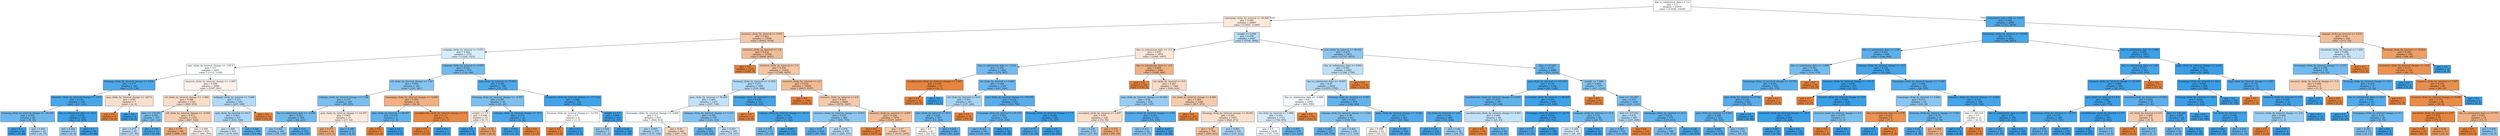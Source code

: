 digraph Tree {
node [shape=box, style="filled", color="black"] ;
0 [label="due_vs_submission_date <= 1.0\ngini = 0.5\nsamples = 27876\nvalue = [13938, 13938]", fillcolor="#e5813900"] ;
1 [label="homepage_clicks_by_interval <= 20.996\ngini = 0.495\nsamples = 24887\nvalue = [13627, 11260]", fillcolor="#e581392c"] ;
0 -> 1 [labeldistance=2.5, labelangle=45, headlabel="True"] ;
2 [label="resource_clicks_by_interval <= 0.001\ngini = 0.461\nsamples = 15500\nvalue = [9922, 5578]", fillcolor="#e5813970"] ;
1 -> 2 ;
3 [label="subpage_clicks_by_interval <= 5.972\ngini = 0.494\nsamples = 2751\nvalue = [1228, 1523]", fillcolor="#399de531"] ;
2 -> 3 ;
4 [label="quiz_clicks_by_interval_change <= -135.5\ngini = 0.5\nsamples = 2241\nvalue = [1112, 1129]", fillcolor="#399de504"] ;
3 -> 4 ;
5 [label="forumng_clicks_by_interval_change <= 6.616\ngini = 0.177\nsamples = 153\nvalue = [15, 138]", fillcolor="#399de5e3"] ;
4 -> 5 ;
6 [label="resource_clicks_by_interval_change <= -13.5\ngini = 0.139\nsamples = 146\nvalue = [11, 135]", fillcolor="#399de5ea"] ;
5 -> 6 ;
7 [label="forumng_clicks_by_interval_change <= -24.365\ngini = 0.325\nsamples = 44\nvalue = [9, 35]", fillcolor="#399de5bd"] ;
6 -> 7 ;
8 [label="gini = 0.0\nsamples = 20\nvalue = [0, 20]", fillcolor="#399de5ff"] ;
7 -> 8 ;
9 [label="gini = 0.469\nsamples = 24\nvalue = [9, 15]", fillcolor="#399de566"] ;
7 -> 9 ;
10 [label="due_vs_submission_date <= -14.0\ngini = 0.038\nsamples = 102\nvalue = [2, 100]", fillcolor="#399de5fa"] ;
6 -> 10 ;
11 [label="gini = 0.444\nsamples = 6\nvalue = [2, 4]", fillcolor="#399de57f"] ;
10 -> 11 ;
12 [label="gini = 0.0\nsamples = 96\nvalue = [0, 96]", fillcolor="#399de5ff"] ;
10 -> 12 ;
13 [label="quiz_clicks_by_interval_change <= -227.0\ngini = 0.49\nsamples = 7\nvalue = [4, 3]", fillcolor="#e5813940"] ;
5 -> 13 ;
14 [label="gini = 0.0\nsamples = 4\nvalue = [4, 0]", fillcolor="#e58139ff"] ;
13 -> 14 ;
15 [label="gini = 0.0\nsamples = 3\nvalue = [0, 3]", fillcolor="#399de5ff"] ;
13 -> 15 ;
16 [label="resource_clicks_by_interval_change <= -1.003\ngini = 0.499\nsamples = 2088\nvalue = [1097, 991]", fillcolor="#e5813919"] ;
4 -> 16 ;
17 [label="url_clicks_by_interval_change <= -1.992\ngini = 0.488\nsamples = 1543\nvalue = [890, 653]", fillcolor="#e5813944"] ;
16 -> 17 ;
18 [label="date <= 143.951\ngini = 0.382\nsamples = 167\nvalue = [43, 124]", fillcolor="#399de5a7"] ;
17 -> 18 ;
19 [label="gini = 0.479\nsamples = 93\nvalue = [37, 56]", fillcolor="#399de557"] ;
18 -> 19 ;
20 [label="gini = 0.149\nsamples = 74\nvalue = [6, 68]", fillcolor="#399de5e9"] ;
18 -> 20 ;
21 [label="url_clicks_by_interval_change <= -0.004\ngini = 0.473\nsamples = 1376\nvalue = [847, 529]", fillcolor="#e5813960"] ;
17 -> 21 ;
22 [label="gini = 0.375\nsamples = 541\nvalue = [406, 135]", fillcolor="#e58139aa"] ;
21 -> 22 ;
23 [label="gini = 0.498\nsamples = 835\nvalue = [441, 394]", fillcolor="#e581391b"] ;
21 -> 23 ;
24 [label="subpage_clicks_by_interval <= 5.068\ngini = 0.471\nsamples = 545\nvalue = [207, 338]", fillcolor="#399de563"] ;
16 -> 24 ;
25 [label="quiz_clicks_by_interval <= 65.5\ngini = 0.463\nsamples = 531\nvalue = [193, 338]", fillcolor="#399de56d"] ;
24 -> 25 ;
26 [label="gini = 0.488\nsamples = 423\nvalue = [179, 244]", fillcolor="#399de544"] ;
25 -> 26 ;
27 [label="gini = 0.226\nsamples = 108\nvalue = [14, 94]", fillcolor="#399de5d9"] ;
25 -> 27 ;
28 [label="gini = 0.0\nsamples = 14\nvalue = [14, 0]", fillcolor="#e58139ff"] ;
24 -> 28 ;
29 [label="subpage_clicks_by_interval <= 9.955\ngini = 0.351\nsamples = 510\nvalue = [116, 394]", fillcolor="#399de5b4"] ;
3 -> 29 ;
30 [label="url_clicks_by_interval_change <= 1.04\ngini = 0.402\nsamples = 362\nvalue = [101, 261]", fillcolor="#399de59c"] ;
29 -> 30 ;
31 [label="subpage_clicks_by_interval_change <= 7.188\ngini = 0.375\nsamples = 340\nvalue = [85, 255]", fillcolor="#399de5aa"] ;
30 -> 31 ;
32 [label="due_vs_submission_date <= -2.058\ngini = 0.343\nsamples = 309\nvalue = [68, 241]", fillcolor="#399de5b7"] ;
31 -> 32 ;
33 [label="gini = 0.421\nsamples = 166\nvalue = [50, 116]", fillcolor="#399de591"] ;
32 -> 33 ;
34 [label="gini = 0.22\nsamples = 143\nvalue = [18, 125]", fillcolor="#399de5da"] ;
32 -> 34 ;
35 [label="quiz_clicks_by_interval_change <= 64.597\ngini = 0.495\nsamples = 31\nvalue = [17, 14]", fillcolor="#e581392d"] ;
31 -> 35 ;
36 [label="gini = 0.375\nsamples = 20\nvalue = [15, 5]", fillcolor="#e58139aa"] ;
35 -> 36 ;
37 [label="gini = 0.298\nsamples = 11\nvalue = [2, 9]", fillcolor="#399de5c6"] ;
35 -> 37 ;
38 [label="homepage_clicks_by_interval_change <= -4.646\ngini = 0.397\nsamples = 22\nvalue = [16, 6]", fillcolor="#e581399f"] ;
30 -> 38 ;
39 [label="quiz_clicks_by_interval <= 60.697\ngini = 0.278\nsamples = 6\nvalue = [1, 5]", fillcolor="#399de5cc"] ;
38 -> 39 ;
40 [label="gini = 0.0\nsamples = 1\nvalue = [1, 0]", fillcolor="#e58139ff"] ;
39 -> 40 ;
41 [label="gini = 0.0\nsamples = 5\nvalue = [0, 5]", fillcolor="#399de5ff"] ;
39 -> 41 ;
42 [label="oucollaborate_clicks_by_interval_change <= 0.5\ngini = 0.117\nsamples = 16\nvalue = [15, 1]", fillcolor="#e58139ee"] ;
38 -> 42 ;
43 [label="gini = 0.0\nsamples = 15\nvalue = [15, 0]", fillcolor="#e58139ff"] ;
42 -> 43 ;
44 [label="gini = 0.0\nsamples = 1\nvalue = [0, 1]", fillcolor="#399de5ff"] ;
42 -> 44 ;
45 [label="quiz_clicks_by_interval <= 75.831\ngini = 0.182\nsamples = 148\nvalue = [15, 133]", fillcolor="#399de5e2"] ;
29 -> 45 ;
46 [label="forumng_clicks_by_interval_change <= -4.557\ngini = 0.381\nsamples = 39\nvalue = [10, 29]", fillcolor="#399de5a7"] ;
45 -> 46 ;
47 [label="weight <= 7.5\ngini = 0.498\nsamples = 15\nvalue = [8, 7]", fillcolor="#e5813920"] ;
46 -> 47 ;
48 [label="gini = 0.0\nsamples = 5\nvalue = [0, 5]", fillcolor="#399de5ff"] ;
47 -> 48 ;
49 [label="gini = 0.32\nsamples = 10\nvalue = [8, 2]", fillcolor="#e58139bf"] ;
47 -> 49 ;
50 [label="subpage_clicks_by_interval_change <= 16.5\ngini = 0.153\nsamples = 24\nvalue = [2, 22]", fillcolor="#399de5e8"] ;
46 -> 50 ;
51 [label="gini = 0.083\nsamples = 23\nvalue = [1, 22]", fillcolor="#399de5f3"] ;
50 -> 51 ;
52 [label="gini = 0.0\nsamples = 1\nvalue = [1, 0]", fillcolor="#e58139ff"] ;
50 -> 52 ;
53 [label="oucontent_clicks_by_interval_change <= -117.232\ngini = 0.088\nsamples = 109\nvalue = [5, 104]", fillcolor="#399de5f3"] ;
45 -> 53 ;
54 [label="forumng_clicks_by_interval_change <= -12.781\ngini = 0.5\nsamples = 6\nvalue = [3, 3]", fillcolor="#e5813900"] ;
53 -> 54 ;
55 [label="gini = 0.0\nsamples = 3\nvalue = [3, 0]", fillcolor="#e58139ff"] ;
54 -> 55 ;
56 [label="gini = 0.0\nsamples = 3\nvalue = [0, 3]", fillcolor="#399de5ff"] ;
54 -> 56 ;
57 [label="weight <= 4.5\ngini = 0.038\nsamples = 103\nvalue = [2, 101]", fillcolor="#399de5fa"] ;
53 -> 57 ;
58 [label="gini = 0.444\nsamples = 3\nvalue = [1, 2]", fillcolor="#399de57f"] ;
57 -> 58 ;
59 [label="gini = 0.02\nsamples = 100\nvalue = [1, 99]", fillcolor="#399de5fc"] ;
57 -> 59 ;
60 [label="resource_clicks_by_interval <= 1.0\ngini = 0.434\nsamples = 12749\nvalue = [8694, 4055]", fillcolor="#e5813988"] ;
2 -> 60 ;
61 [label="gini = 0.0\nsamples = 1345\nvalue = [1345, 0]", fillcolor="#e58139ff"] ;
60 -> 61 ;
62 [label="resource_clicks_by_interval <= 1.0\ngini = 0.458\nsamples = 11404\nvalue = [7349, 4055]", fillcolor="#e5813972"] ;
60 -> 62 ;
63 [label="forumng_clicks_by_interval <= 11.932\ngini = 0.472\nsamples = 1404\nvalue = [536, 868]", fillcolor="#399de562"] ;
62 -> 63 ;
64 [label="quiz_clicks_by_interval <= 56.905\ngini = 0.485\nsamples = 1273\nvalue = [527, 746]", fillcolor="#399de54b"] ;
63 -> 64 ;
65 [label="homepage_clicks_by_interval_change <= -3.894\ngini = 0.5\nsamples = 818\nvalue = [404, 414]", fillcolor="#399de506"] ;
64 -> 65 ;
66 [label="gini = 0.465\nsamples = 373\nvalue = [137, 236]", fillcolor="#399de56b"] ;
65 -> 66 ;
67 [label="gini = 0.48\nsamples = 445\nvalue = [267, 178]", fillcolor="#e5813955"] ;
65 -> 67 ;
68 [label="subpage_clicks_by_interval_change <= 3.123\ngini = 0.395\nsamples = 455\nvalue = [123, 332]", fillcolor="#399de5a1"] ;
64 -> 68 ;
69 [label="gini = 0.294\nsamples = 274\nvalue = [49, 225]", fillcolor="#399de5c7"] ;
68 -> 69 ;
70 [label="gini = 0.483\nsamples = 181\nvalue = [74, 107]", fillcolor="#399de54f"] ;
68 -> 70 ;
71 [label="homepage_clicks_by_interval <= 2.5\ngini = 0.128\nsamples = 131\nvalue = [9, 122]", fillcolor="#399de5ec"] ;
63 -> 71 ;
72 [label="gini = 0.0\nsamples = 2\nvalue = [2, 0]", fillcolor="#e58139ff"] ;
71 -> 72 ;
73 [label="subpage_clicks_by_interval_change <= -25.19\ngini = 0.103\nsamples = 129\nvalue = [7, 122]", fillcolor="#399de5f0"] ;
71 -> 73 ;
74 [label="gini = 0.355\nsamples = 13\nvalue = [3, 10]", fillcolor="#399de5b3"] ;
73 -> 74 ;
75 [label="gini = 0.067\nsamples = 116\nvalue = [4, 112]", fillcolor="#399de5f6"] ;
73 -> 75 ;
76 [label="resource_clicks_by_interval <= 2.0\ngini = 0.434\nsamples = 10000\nvalue = [6813, 3187]", fillcolor="#e5813988"] ;
62 -> 76 ;
77 [label="gini = 0.0\nsamples = 1334\nvalue = [1334, 0]", fillcolor="#e58139ff"] ;
76 -> 77 ;
78 [label="resource_clicks_by_interval <= 2.0\ngini = 0.465\nsamples = 8666\nvalue = [5479, 3187]", fillcolor="#e581396b"] ;
76 -> 78 ;
79 [label="resource_clicks_by_interval_change <= -0.943\ngini = 0.415\nsamples = 992\nvalue = [292, 700]", fillcolor="#399de595"] ;
78 -> 79 ;
80 [label="gini = 0.27\nsamples = 416\nvalue = [67, 349]", fillcolor="#399de5ce"] ;
79 -> 80 ;
81 [label="gini = 0.476\nsamples = 576\nvalue = [225, 351]", fillcolor="#399de55c"] ;
79 -> 81 ;
82 [label="resource_clicks_by_interval <= 2.999\ngini = 0.438\nsamples = 7674\nvalue = [5187, 2487]", fillcolor="#e5813985"] ;
78 -> 82 ;
83 [label="gini = 0.0\nsamples = 1077\nvalue = [1077, 0]", fillcolor="#e58139ff"] ;
82 -> 83 ;
84 [label="gini = 0.47\nsamples = 6597\nvalue = [4110, 2487]", fillcolor="#e5813965"] ;
82 -> 84 ;
85 [label="weight <= 6.999\ngini = 0.478\nsamples = 9387\nvalue = [3705, 5682]", fillcolor="#399de559"] ;
1 -> 85 ;
86 [label="due_vs_submission_date <= -3.0\ngini = 0.495\nsamples = 3575\nvalue = [1968, 1607]", fillcolor="#e581392f"] ;
85 -> 86 ;
87 [label="due_vs_submission_date <= -3.141\ngini = 0.352\nsamples = 1226\nvalue = [279, 947]", fillcolor="#399de5b4"] ;
86 -> 87 ;
88 [label="oucollaborate_clicks_by_interval_change <= 3.887\ngini = 0.059\nsamples = 33\nvalue = [32, 1]", fillcolor="#e58139f7"] ;
87 -> 88 ;
89 [label="gini = 0.0\nsamples = 32\nvalue = [32, 0]", fillcolor="#e58139ff"] ;
88 -> 89 ;
90 [label="gini = 0.0\nsamples = 1\nvalue = [0, 1]", fillcolor="#399de5ff"] ;
88 -> 90 ;
91 [label="url_clicks_by_interval <= 0.994\ngini = 0.328\nsamples = 1193\nvalue = [247, 946]", fillcolor="#399de5bc"] ;
87 -> 91 ;
92 [label="url_clicks_by_interval <= 0.01\ngini = 0.461\nsamples = 381\nvalue = [137, 244]", fillcolor="#399de570"] ;
91 -> 92 ;
93 [label="quiz_clicks_by_interval <= 55.5\ngini = 0.326\nsamples = 307\nvalue = [63, 244]", fillcolor="#399de5bd"] ;
92 -> 93 ;
94 [label="gini = 0.5\nsamples = 43\nvalue = [22, 21]", fillcolor="#e581390c"] ;
93 -> 94 ;
95 [label="gini = 0.262\nsamples = 264\nvalue = [41, 223]", fillcolor="#399de5d0"] ;
93 -> 95 ;
96 [label="gini = 0.0\nsamples = 74\nvalue = [74, 0]", fillcolor="#e58139ff"] ;
92 -> 96 ;
97 [label="quiz_clicks_by_interval_change <= 179.972\ngini = 0.234\nsamples = 812\nvalue = [110, 702]", fillcolor="#399de5d7"] ;
91 -> 97 ;
98 [label="homepage_clicks_by_interval <= 65.535\ngini = 0.293\nsamples = 590\nvalue = [105, 485]", fillcolor="#399de5c8"] ;
97 -> 98 ;
99 [label="gini = 0.313\nsamples = 541\nvalue = [105, 436]", fillcolor="#399de5c2"] ;
98 -> 99 ;
100 [label="gini = 0.0\nsamples = 49\nvalue = [0, 49]", fillcolor="#399de5ff"] ;
98 -> 100 ;
101 [label="forumng_clicks_by_interval_change <= 7.5\ngini = 0.044\nsamples = 222\nvalue = [5, 217]", fillcolor="#399de5f9"] ;
97 -> 101 ;
102 [label="gini = 0.15\nsamples = 61\nvalue = [5, 56]", fillcolor="#399de5e8"] ;
101 -> 102 ;
103 [label="gini = 0.0\nsamples = 161\nvalue = [0, 161]", fillcolor="#399de5ff"] ;
101 -> 103 ;
104 [label="due_vs_submission_date <= -2.0\ngini = 0.404\nsamples = 2349\nvalue = [1689, 660]", fillcolor="#e581399b"] ;
86 -> 104 ;
105 [label="gini = 0.0\nsamples = 781\nvalue = [781, 0]", fillcolor="#e58139ff"] ;
104 -> 105 ;
106 [label="url_clicks_by_interval <= 0.0\ngini = 0.487\nsamples = 1568\nvalue = [908, 660]", fillcolor="#e5813946"] ;
104 -> 106 ;
107 [label="quiz_clicks_by_interval_change <= 93.468\ngini = 0.44\nsamples = 278\nvalue = [91, 187]", fillcolor="#399de583"] ;
106 -> 107 ;
108 [label="oucontent_clicks_by_interval <= 3.407\ngini = 0.49\nsamples = 126\nvalue = [72, 54]", fillcolor="#e5813940"] ;
107 -> 108 ;
109 [label="gini = 0.436\nsamples = 53\nvalue = [17, 36]", fillcolor="#399de587"] ;
108 -> 109 ;
110 [label="gini = 0.372\nsamples = 73\nvalue = [55, 18]", fillcolor="#e58139ac"] ;
108 -> 110 ;
111 [label="resource_clicks_by_interval_change <= 5.99\ngini = 0.219\nsamples = 152\nvalue = [19, 133]", fillcolor="#399de5db"] ;
107 -> 111 ;
112 [label="gini = 0.411\nsamples = 52\nvalue = [15, 37]", fillcolor="#399de598"] ;
111 -> 112 ;
113 [label="gini = 0.077\nsamples = 100\nvalue = [4, 96]", fillcolor="#399de5f4"] ;
111 -> 113 ;
114 [label="url_clicks_by_interval_change <= 0.999\ngini = 0.464\nsamples = 1290\nvalue = [817, 473]", fillcolor="#e581396b"] ;
106 -> 114 ;
115 [label="gini = 0.0\nsamples = 193\nvalue = [193, 0]", fillcolor="#e58139ff"] ;
114 -> 115 ;
116 [label="forumng_clicks_by_interval_change <= 26.952\ngini = 0.491\nsamples = 1097\nvalue = [624, 473]", fillcolor="#e581393e"] ;
114 -> 116 ;
117 [label="gini = 0.45\nsamples = 764\nvalue = [503, 261]", fillcolor="#e581397b"] ;
116 -> 117 ;
118 [label="gini = 0.463\nsamples = 333\nvalue = [121, 212]", fillcolor="#399de56d"] ;
116 -> 118 ;
119 [label="quiz_clicks_by_interval <= 90.942\ngini = 0.419\nsamples = 5812\nvalue = [1737, 4075]", fillcolor="#399de592"] ;
85 -> 119 ;
120 [label="due_vs_submission_date <= 0.002\ngini = 0.481\nsamples = 2943\nvalue = [1184, 1759]", fillcolor="#399de553"] ;
119 -> 120 ;
121 [label="due_vs_submission_date <= -0.007\ngini = 0.47\nsamples = 2829\nvalue = [1070, 1759]", fillcolor="#399de564"] ;
120 -> 121 ;
122 [label="due_vs_submission_date <= -0.999\ngini = 0.5\nsamples = 1856\nvalue = [901, 955]", fillcolor="#399de50e"] ;
121 -> 122 ;
123 [label="url_clicks_by_interval <= 1.988\ngini = 0.493\nsamples = 1713\nvalue = [758, 955]", fillcolor="#399de535"] ;
122 -> 123 ;
124 [label="gini = 0.5\nsamples = 1439\nvalue = [707, 732]", fillcolor="#399de509"] ;
123 -> 124 ;
125 [label="gini = 0.303\nsamples = 274\nvalue = [51, 223]", fillcolor="#399de5c5"] ;
123 -> 125 ;
126 [label="gini = 0.0\nsamples = 143\nvalue = [143, 0]", fillcolor="#e58139ff"] ;
122 -> 126 ;
127 [label="forumng_clicks_by_interval <= 9.783\ngini = 0.287\nsamples = 973\nvalue = [169, 804]", fillcolor="#399de5c9"] ;
121 -> 127 ;
128 [label="subpage_clicks_by_interval_change <= 3.128\ngini = 0.39\nsamples = 411\nvalue = [109, 302]", fillcolor="#399de5a3"] ;
127 -> 128 ;
129 [label="gini = 0.289\nsamples = 217\nvalue = [38, 179]", fillcolor="#399de5c9"] ;
128 -> 129 ;
130 [label="gini = 0.464\nsamples = 194\nvalue = [71, 123]", fillcolor="#399de56c"] ;
128 -> 130 ;
131 [label="page_clicks_by_interval_change <= -0.342\ngini = 0.191\nsamples = 562\nvalue = [60, 502]", fillcolor="#399de5e1"] ;
127 -> 131 ;
132 [label="gini = 0.499\nsamples = 23\nvalue = [12, 11]", fillcolor="#e5813915"] ;
131 -> 132 ;
133 [label="gini = 0.162\nsamples = 539\nvalue = [48, 491]", fillcolor="#399de5e6"] ;
131 -> 133 ;
134 [label="gini = 0.0\nsamples = 114\nvalue = [114, 0]", fillcolor="#e58139ff"] ;
120 -> 134 ;
135 [label="date <= 67.201\ngini = 0.311\nsamples = 2869\nvalue = [553, 2316]", fillcolor="#399de5c2"] ;
119 -> 135 ;
136 [label="quiz_clicks_by_interval <= 131.646\ngini = 0.134\nsamples = 1192\nvalue = [86, 1106]", fillcolor="#399de5eb"] ;
135 -> 136 ;
137 [label="oucollaborate_clicks_by_interval_change <= 0.025\ngini = 0.276\nsamples = 357\nvalue = [59, 298]", fillcolor="#399de5cd"] ;
136 -> 137 ;
138 [label="url_clicks_by_interval <= 2.03\ngini = 0.192\nsamples = 289\nvalue = [31, 258]", fillcolor="#399de5e0"] ;
137 -> 138 ;
139 [label="gini = 0.105\nsamples = 234\nvalue = [13, 221]", fillcolor="#399de5f0"] ;
138 -> 139 ;
140 [label="gini = 0.44\nsamples = 55\nvalue = [18, 37]", fillcolor="#399de583"] ;
138 -> 140 ;
141 [label="oucollaborate_clicks_by_interval_change <= 0.991\ngini = 0.484\nsamples = 68\nvalue = [28, 40]", fillcolor="#399de54d"] ;
137 -> 141 ;
142 [label="gini = 0.0\nsamples = 19\nvalue = [19, 0]", fillcolor="#e58139ff"] ;
141 -> 142 ;
143 [label="gini = 0.3\nsamples = 49\nvalue = [9, 40]", fillcolor="#399de5c6"] ;
141 -> 143 ;
144 [label="oucontent_clicks_by_interval <= 89.838\ngini = 0.063\nsamples = 835\nvalue = [27, 808]", fillcolor="#399de5f6"] ;
136 -> 144 ;
145 [label="homepage_clicks_by_interval <= 22.74\ngini = 0.019\nsamples = 739\nvalue = [7, 732]", fillcolor="#399de5fd"] ;
144 -> 145 ;
146 [label="gini = 0.175\nsamples = 31\nvalue = [3, 28]", fillcolor="#399de5e4"] ;
145 -> 146 ;
147 [label="gini = 0.011\nsamples = 708\nvalue = [4, 704]", fillcolor="#399de5fe"] ;
145 -> 147 ;
148 [label="subpage_clicks_by_interval <= 31.0\ngini = 0.33\nsamples = 96\nvalue = [20, 76]", fillcolor="#399de5bc"] ;
144 -> 148 ;
149 [label="gini = 0.494\nsamples = 45\nvalue = [20, 25]", fillcolor="#399de533"] ;
148 -> 149 ;
150 [label="gini = 0.0\nsamples = 51\nvalue = [0, 51]", fillcolor="#399de5ff"] ;
148 -> 150 ;
151 [label="weight <= 7.998\ngini = 0.402\nsamples = 1677\nvalue = [467, 1210]", fillcolor="#399de59d"] ;
135 -> 151 ;
152 [label="gini = 0.0\nsamples = 57\nvalue = [57, 0]", fillcolor="#e58139ff"] ;
151 -> 152 ;
153 [label="date <= 143.987\ngini = 0.378\nsamples = 1620\nvalue = [410, 1210]", fillcolor="#399de5a9"] ;
151 -> 153 ;
154 [label="date <= 137.052\ngini = 0.472\nsamples = 647\nvalue = [247, 400]", fillcolor="#399de562"] ;
153 -> 154 ;
155 [label="gini = 0.345\nsamples = 514\nvalue = [114, 400]", fillcolor="#399de5b6"] ;
154 -> 155 ;
156 [label="gini = 0.0\nsamples = 133\nvalue = [133, 0]", fillcolor="#e58139ff"] ;
154 -> 156 ;
157 [label="homepage_clicks_by_interval <= 42.5\ngini = 0.279\nsamples = 973\nvalue = [163, 810]", fillcolor="#399de5cc"] ;
153 -> 157 ;
158 [label="gini = 0.371\nsamples = 544\nvalue = [134, 410]", fillcolor="#399de5ac"] ;
157 -> 158 ;
159 [label="gini = 0.126\nsamples = 429\nvalue = [29, 400]", fillcolor="#399de5ed"] ;
157 -> 159 ;
160 [label="assessment_type_CMA <= 0.018\ngini = 0.186\nsamples = 2989\nvalue = [311, 2678]", fillcolor="#399de5e1"] ;
0 -> 160 [labeldistance=2.5, labelangle=-45, headlabel="False"] ;
161 [label="homepage_clicks_by_interval <= 14.984\ngini = 0.131\nsamples = 2821\nvalue = [198, 2623]", fillcolor="#399de5ec"] ;
160 -> 161 ;
162 [label="due_vs_submission_date <= 1.98\ngini = 0.261\nsamples = 948\nvalue = [146, 802]", fillcolor="#399de5d1"] ;
161 -> 162 ;
163 [label="due_vs_submission_date <= 1.009\ngini = 0.361\nsamples = 490\nvalue = [116, 374]", fillcolor="#399de5b0"] ;
162 -> 163 ;
164 [label="homepage_clicks_by_interval_change <= 10.752\ngini = 0.241\nsamples = 435\nvalue = [61, 374]", fillcolor="#399de5d5"] ;
163 -> 164 ;
165 [label="quiz_clicks_by_interval <= 9.792\ngini = 0.232\nsamples = 432\nvalue = [58, 374]", fillcolor="#399de5d7"] ;
164 -> 165 ;
166 [label="quiz_clicks_by_interval <= 0.251\ngini = 0.269\nsamples = 363\nvalue = [58, 305]", fillcolor="#399de5cf"] ;
165 -> 166 ;
167 [label="gini = 0.209\nsamples = 270\nvalue = [32, 238]", fillcolor="#399de5dd"] ;
166 -> 167 ;
168 [label="gini = 0.403\nsamples = 93\nvalue = [26, 67]", fillcolor="#399de59c"] ;
166 -> 168 ;
169 [label="gini = 0.0\nsamples = 69\nvalue = [0, 69]", fillcolor="#399de5ff"] ;
165 -> 169 ;
170 [label="gini = 0.0\nsamples = 3\nvalue = [3, 0]", fillcolor="#e58139ff"] ;
164 -> 170 ;
171 [label="gini = 0.0\nsamples = 55\nvalue = [55, 0]", fillcolor="#e58139ff"] ;
163 -> 171 ;
172 [label="subpage_clicks_by_interval_change <= -4.5\ngini = 0.122\nsamples = 458\nvalue = [30, 428]", fillcolor="#399de5ed"] ;
162 -> 172 ;
173 [label="resource_clicks_by_interval_change <= -101.0\ngini = 0.033\nsamples = 235\nvalue = [4, 231]", fillcolor="#399de5fb"] ;
172 -> 173 ;
174 [label="gini = 0.0\nsamples = 1\nvalue = [1, 0]", fillcolor="#e58139ff"] ;
173 -> 174 ;
175 [label="resource_clicks_by_interval_change <= 5.5\ngini = 0.025\nsamples = 234\nvalue = [3, 231]", fillcolor="#399de5fc"] ;
173 -> 175 ;
176 [label="oucontent_clicks_by_interval_change <= -10.5\ngini = 0.017\nsamples = 230\nvalue = [2, 228]", fillcolor="#399de5fd"] ;
175 -> 176 ;
177 [label="gini = 0.067\nsamples = 58\nvalue = [2, 56]", fillcolor="#399de5f6"] ;
176 -> 177 ;
178 [label="gini = 0.0\nsamples = 172\nvalue = [0, 172]", fillcolor="#399de5ff"] ;
176 -> 178 ;
179 [label="resource_clicks_by_interval_change <= 6.5\ngini = 0.375\nsamples = 4\nvalue = [1, 3]", fillcolor="#399de5aa"] ;
175 -> 179 ;
180 [label="gini = 0.0\nsamples = 1\nvalue = [1, 0]", fillcolor="#e58139ff"] ;
179 -> 180 ;
181 [label="gini = 0.0\nsamples = 3\nvalue = [0, 3]", fillcolor="#399de5ff"] ;
179 -> 181 ;
182 [label="homepage_clicks_by_interval_change <= -7.298\ngini = 0.206\nsamples = 223\nvalue = [26, 197]", fillcolor="#399de5dd"] ;
172 -> 182 ;
183 [label="homepage_clicks_by_interval <= 3.865\ngini = 0.413\nsamples = 55\nvalue = [16, 39]", fillcolor="#399de596"] ;
182 -> 183 ;
184 [label="due_vs_submission_date <= 2.378\ngini = 0.219\nsamples = 8\nvalue = [7, 1]", fillcolor="#e58139db"] ;
183 -> 184 ;
185 [label="gini = 0.0\nsamples = 1\nvalue = [0, 1]", fillcolor="#399de5ff"] ;
184 -> 185 ;
186 [label="gini = 0.0\nsamples = 7\nvalue = [7, 0]", fillcolor="#e58139ff"] ;
184 -> 186 ;
187 [label="forumng_clicks_by_interval_change <= 7.203\ngini = 0.31\nsamples = 47\nvalue = [9, 38]", fillcolor="#399de5c3"] ;
183 -> 187 ;
188 [label="gini = 0.18\nsamples = 40\nvalue = [4, 36]", fillcolor="#399de5e3"] ;
187 -> 188 ;
189 [label="gini = 0.408\nsamples = 7\nvalue = [5, 2]", fillcolor="#e5813999"] ;
187 -> 189 ;
190 [label="resource_clicks_by_interval_change <= -3.644\ngini = 0.112\nsamples = 168\nvalue = [10, 158]", fillcolor="#399de5ef"] ;
182 -> 190 ;
191 [label="date <= 202.144\ngini = 0.5\nsamples = 12\nvalue = [6, 6]", fillcolor="#e5813900"] ;
190 -> 191 ;
192 [label="gini = 0.0\nsamples = 6\nvalue = [0, 6]", fillcolor="#399de5ff"] ;
191 -> 192 ;
193 [label="gini = 0.0\nsamples = 6\nvalue = [6, 0]", fillcolor="#e58139ff"] ;
191 -> 193 ;
194 [label="due_vs_submission_date <= 2.923\ngini = 0.05\nsamples = 156\nvalue = [4, 152]", fillcolor="#399de5f8"] ;
190 -> 194 ;
195 [label="gini = 0.147\nsamples = 50\nvalue = [4, 46]", fillcolor="#399de5e9"] ;
194 -> 195 ;
196 [label="gini = 0.0\nsamples = 106\nvalue = [0, 106]", fillcolor="#399de5ff"] ;
194 -> 196 ;
197 [label="due_vs_submission_date <= 1.993\ngini = 0.054\nsamples = 1873\nvalue = [52, 1821]", fillcolor="#399de5f8"] ;
161 -> 197 ;
198 [label="due_vs_submission_date <= 1.09\ngini = 0.103\nsamples = 863\nvalue = [47, 816]", fillcolor="#399de5f0"] ;
197 -> 198 ;
199 [label="resource_clicks_by_interval_change <= 22.008\ngini = 0.068\nsamples = 846\nvalue = [30, 816]", fillcolor="#399de5f6"] ;
198 -> 199 ;
200 [label="quiz_clicks_by_interval <= 0.5\ngini = 0.056\nsamples = 799\nvalue = [23, 776]", fillcolor="#399de5f7"] ;
199 -> 200 ;
201 [label="homepage_clicks_by_interval <= 18.879\ngini = 0.134\nsamples = 208\nvalue = [15, 193]", fillcolor="#399de5eb"] ;
200 -> 201 ;
202 [label="gini = 0.278\nsamples = 54\nvalue = [9, 45]", fillcolor="#399de5cc"] ;
201 -> 202 ;
203 [label="gini = 0.075\nsamples = 154\nvalue = [6, 148]", fillcolor="#399de5f5"] ;
201 -> 203 ;
204 [label="oucollaborate_clicks_by_interval <= 8.0\ngini = 0.027\nsamples = 591\nvalue = [8, 583]", fillcolor="#399de5fc"] ;
200 -> 204 ;
205 [label="gini = 0.02\nsamples = 583\nvalue = [6, 577]", fillcolor="#399de5fc"] ;
204 -> 205 ;
206 [label="gini = 0.375\nsamples = 8\nvalue = [2, 6]", fillcolor="#399de5aa"] ;
204 -> 206 ;
207 [label="resource_clicks_by_interval <= 27.992\ngini = 0.254\nsamples = 47\nvalue = [7, 40]", fillcolor="#399de5d2"] ;
199 -> 207 ;
208 [label="url_clicks_by_interval <= 0.9\ngini = 0.469\nsamples = 8\nvalue = [5, 3]", fillcolor="#e5813966"] ;
207 -> 208 ;
209 [label="gini = 0.0\nsamples = 4\nvalue = [4, 0]", fillcolor="#e58139ff"] ;
208 -> 209 ;
210 [label="gini = 0.375\nsamples = 4\nvalue = [1, 3]", fillcolor="#399de5aa"] ;
208 -> 210 ;
211 [label="date <= 106.262\ngini = 0.097\nsamples = 39\nvalue = [2, 37]", fillcolor="#399de5f1"] ;
207 -> 211 ;
212 [label="gini = 0.32\nsamples = 10\nvalue = [2, 8]", fillcolor="#399de5bf"] ;
211 -> 212 ;
213 [label="gini = 0.0\nsamples = 29\nvalue = [0, 29]", fillcolor="#399de5ff"] ;
211 -> 213 ;
214 [label="gini = 0.0\nsamples = 17\nvalue = [17, 0]", fillcolor="#e58139ff"] ;
198 -> 214 ;
215 [label="page_clicks_by_interval_change <= 2.491\ngini = 0.01\nsamples = 1010\nvalue = [5, 1005]", fillcolor="#399de5fe"] ;
197 -> 215 ;
216 [label="homepage_clicks_by_interval <= 20.5\ngini = 0.006\nsamples = 989\nvalue = [3, 986]", fillcolor="#399de5fe"] ;
215 -> 216 ;
217 [label="forumng_clicks_by_interval <= 14.5\ngini = 0.029\nsamples = 204\nvalue = [3, 201]", fillcolor="#399de5fb"] ;
216 -> 217 ;
218 [label="gini = 0.0\nsamples = 146\nvalue = [0, 146]", fillcolor="#399de5ff"] ;
217 -> 218 ;
219 [label="url_clicks_by_interval <= 1.5\ngini = 0.098\nsamples = 58\nvalue = [3, 55]", fillcolor="#399de5f1"] ;
217 -> 219 ;
220 [label="gini = 0.043\nsamples = 46\nvalue = [1, 45]", fillcolor="#399de5f9"] ;
219 -> 220 ;
221 [label="gini = 0.278\nsamples = 12\nvalue = [2, 10]", fillcolor="#399de5cc"] ;
219 -> 221 ;
222 [label="gini = 0.0\nsamples = 785\nvalue = [0, 785]", fillcolor="#399de5ff"] ;
216 -> 222 ;
223 [label="page_clicks_by_interval_change <= 2.991\ngini = 0.172\nsamples = 21\nvalue = [2, 19]", fillcolor="#399de5e4"] ;
215 -> 223 ;
224 [label="gini = 0.0\nsamples = 1\nvalue = [1, 0]", fillcolor="#e58139ff"] ;
223 -> 224 ;
225 [label="resource_clicks_by_interval <= 5.5\ngini = 0.095\nsamples = 20\nvalue = [1, 19]", fillcolor="#399de5f2"] ;
223 -> 225 ;
226 [label="resource_clicks_by_interval_change <= -2.0\ngini = 0.444\nsamples = 3\nvalue = [1, 2]", fillcolor="#399de57f"] ;
225 -> 226 ;
227 [label="gini = 0.0\nsamples = 1\nvalue = [1, 0]", fillcolor="#e58139ff"] ;
226 -> 227 ;
228 [label="gini = 0.0\nsamples = 2\nvalue = [0, 2]", fillcolor="#399de5ff"] ;
226 -> 228 ;
229 [label="gini = 0.0\nsamples = 17\nvalue = [0, 17]", fillcolor="#399de5ff"] ;
225 -> 229 ;
230 [label="subpage_clicks_by_interval <= 0.035\ngini = 0.44\nsamples = 168\nvalue = [113, 55]", fillcolor="#e5813983"] ;
160 -> 230 ;
231 [label="oucontent_clicks_by_interval <= 1.636\ngini = 0.486\nsamples = 60\nvalue = [25, 35]", fillcolor="#399de549"] ;
230 -> 231 ;
232 [label="homepage_clicks_by_interval_change <= -1.151\ngini = 0.346\nsamples = 45\nvalue = [10, 35]", fillcolor="#399de5b6"] ;
231 -> 232 ;
233 [label="resource_clicks_by_interval_change <= -1.0\ngini = 0.469\nsamples = 8\nvalue = [5, 3]", fillcolor="#e5813966"] ;
232 -> 233 ;
234 [label="gini = 0.0\nsamples = 3\nvalue = [0, 3]", fillcolor="#399de5ff"] ;
233 -> 234 ;
235 [label="gini = 0.0\nsamples = 5\nvalue = [5, 0]", fillcolor="#e58139ff"] ;
233 -> 235 ;
236 [label="forumng_clicks_by_interval_change <= 15.5\ngini = 0.234\nsamples = 37\nvalue = [5, 32]", fillcolor="#399de5d7"] ;
232 -> 236 ;
237 [label="due_vs_submission_date <= 43.5\ngini = 0.198\nsamples = 36\nvalue = [4, 32]", fillcolor="#399de5df"] ;
236 -> 237 ;
238 [label="gini = 0.0\nsamples = 16\nvalue = [0, 16]", fillcolor="#399de5ff"] ;
237 -> 238 ;
239 [label="homepage_clicks_by_interval_change <= 0.5\ngini = 0.32\nsamples = 20\nvalue = [4, 16]", fillcolor="#399de5bf"] ;
237 -> 239 ;
240 [label="gini = 0.391\nsamples = 15\nvalue = [4, 11]", fillcolor="#399de5a2"] ;
239 -> 240 ;
241 [label="gini = 0.0\nsamples = 5\nvalue = [0, 5]", fillcolor="#399de5ff"] ;
239 -> 241 ;
242 [label="gini = 0.0\nsamples = 1\nvalue = [1, 0]", fillcolor="#e58139ff"] ;
236 -> 242 ;
243 [label="gini = 0.0\nsamples = 15\nvalue = [15, 0]", fillcolor="#e58139ff"] ;
231 -> 243 ;
244 [label="forumng_clicks_by_interval <= 18.824\ngini = 0.302\nsamples = 108\nvalue = [88, 20]", fillcolor="#e58139c5"] ;
230 -> 244 ;
245 [label="oucontent_clicks_by_interval_change <= -14.5\ngini = 0.211\nsamples = 100\nvalue = [88, 12]", fillcolor="#e58139dc"] ;
244 -> 245 ;
246 [label="gini = 0.0\nsamples = 2\nvalue = [0, 2]", fillcolor="#399de5ff"] ;
245 -> 246 ;
247 [label="resource_clicks_by_interval <= 7.997\ngini = 0.183\nsamples = 98\nvalue = [88, 10]", fillcolor="#e58139e2"] ;
245 -> 247 ;
248 [label="resource_clicks_by_interval_change <= 0.998\ngini = 0.153\nsamples = 96\nvalue = [88, 8]", fillcolor="#e58139e8"] ;
247 -> 248 ;
249 [label="oucontent_clicks_by_interval <= 4.97\ngini = 0.074\nsamples = 78\nvalue = [75, 3]", fillcolor="#e58139f5"] ;
248 -> 249 ;
250 [label="gini = 0.03\nsamples = 65\nvalue = [64, 1]", fillcolor="#e58139fb"] ;
249 -> 250 ;
251 [label="gini = 0.26\nsamples = 13\nvalue = [11, 2]", fillcolor="#e58139d1"] ;
249 -> 251 ;
252 [label="due_vs_submission_date <= 15.755\ngini = 0.401\nsamples = 18\nvalue = [13, 5]", fillcolor="#e581399d"] ;
248 -> 252 ;
253 [label="gini = 0.0\nsamples = 11\nvalue = [11, 0]", fillcolor="#e58139ff"] ;
252 -> 253 ;
254 [label="gini = 0.408\nsamples = 7\nvalue = [2, 5]", fillcolor="#399de599"] ;
252 -> 254 ;
255 [label="gini = 0.0\nsamples = 2\nvalue = [0, 2]", fillcolor="#399de5ff"] ;
247 -> 255 ;
256 [label="gini = 0.0\nsamples = 8\nvalue = [0, 8]", fillcolor="#399de5ff"] ;
244 -> 256 ;
}